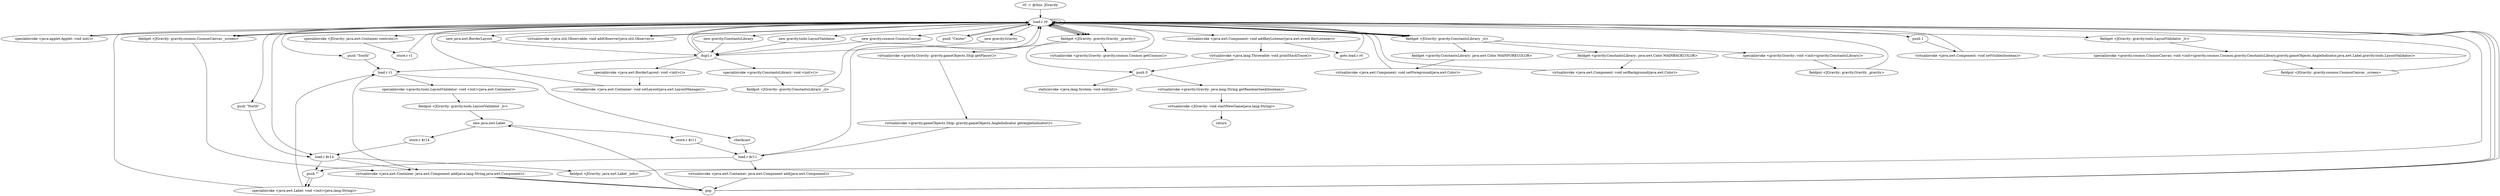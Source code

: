 digraph "" {
    "r0 := @this: JGravity"
    "load.r r0"
    "r0 := @this: JGravity"->"load.r r0";
    "specialinvoke <java.applet.Applet: void init()>"
    "load.r r0"->"specialinvoke <java.applet.Applet: void init()>";
    "specialinvoke <java.applet.Applet: void init()>"->"load.r r0";
    "new java.awt.BorderLayout"
    "load.r r0"->"new java.awt.BorderLayout";
    "dup1.r"
    "new java.awt.BorderLayout"->"dup1.r";
    "specialinvoke <java.awt.BorderLayout: void <init>()>"
    "dup1.r"->"specialinvoke <java.awt.BorderLayout: void <init>()>";
    "virtualinvoke <java.awt.Container: void setLayout(java.awt.LayoutManager)>"
    "specialinvoke <java.awt.BorderLayout: void <init>()>"->"virtualinvoke <java.awt.Container: void setLayout(java.awt.LayoutManager)>";
    "virtualinvoke <java.awt.Container: void setLayout(java.awt.LayoutManager)>"->"load.r r0";
    "new gravity.ConstantsLibrary"
    "load.r r0"->"new gravity.ConstantsLibrary";
    "new gravity.ConstantsLibrary"->"dup1.r";
    "specialinvoke <gravity.ConstantsLibrary: void <init>()>"
    "dup1.r"->"specialinvoke <gravity.ConstantsLibrary: void <init>()>";
    "fieldput <JGravity: gravity.ConstantsLibrary _cl>"
    "specialinvoke <gravity.ConstantsLibrary: void <init>()>"->"fieldput <JGravity: gravity.ConstantsLibrary _cl>";
    "fieldput <JGravity: gravity.ConstantsLibrary _cl>"->"load.r r0";
    "load.r r0"->"load.r r0";
    "fieldget <JGravity: gravity.ConstantsLibrary _cl>"
    "load.r r0"->"fieldget <JGravity: gravity.ConstantsLibrary _cl>";
    "fieldget <gravity.ConstantsLibrary: java.awt.Color MAINFORECOLOR>"
    "fieldget <JGravity: gravity.ConstantsLibrary _cl>"->"fieldget <gravity.ConstantsLibrary: java.awt.Color MAINFORECOLOR>";
    "virtualinvoke <java.awt.Component: void setForeground(java.awt.Color)>"
    "fieldget <gravity.ConstantsLibrary: java.awt.Color MAINFORECOLOR>"->"virtualinvoke <java.awt.Component: void setForeground(java.awt.Color)>";
    "virtualinvoke <java.awt.Component: void setForeground(java.awt.Color)>"->"load.r r0";
    "load.r r0"->"load.r r0";
    "load.r r0"->"fieldget <JGravity: gravity.ConstantsLibrary _cl>";
    "fieldget <gravity.ConstantsLibrary: java.awt.Color MAINBACKCOLOR>"
    "fieldget <JGravity: gravity.ConstantsLibrary _cl>"->"fieldget <gravity.ConstantsLibrary: java.awt.Color MAINBACKCOLOR>";
    "virtualinvoke <java.awt.Component: void setBackground(java.awt.Color)>"
    "fieldget <gravity.ConstantsLibrary: java.awt.Color MAINBACKCOLOR>"->"virtualinvoke <java.awt.Component: void setBackground(java.awt.Color)>";
    "virtualinvoke <java.awt.Component: void setBackground(java.awt.Color)>"->"load.r r0";
    "specialinvoke <JGravity: java.awt.Container controls()>"
    "load.r r0"->"specialinvoke <JGravity: java.awt.Container controls()>";
    "store.r r1"
    "specialinvoke <JGravity: java.awt.Container controls()>"->"store.r r1";
    "store.r r1"->"load.r r0";
    "new gravity.tools.LayoutValidator"
    "load.r r0"->"new gravity.tools.LayoutValidator";
    "new gravity.tools.LayoutValidator"->"dup1.r";
    "load.r r1"
    "dup1.r"->"load.r r1";
    "specialinvoke <gravity.tools.LayoutValidator: void <init>(java.awt.Container)>"
    "load.r r1"->"specialinvoke <gravity.tools.LayoutValidator: void <init>(java.awt.Container)>";
    "fieldput <JGravity: gravity.tools.LayoutValidator _lv>"
    "specialinvoke <gravity.tools.LayoutValidator: void <init>(java.awt.Container)>"->"fieldput <JGravity: gravity.tools.LayoutValidator _lv>";
    "new java.awt.Label"
    "fieldput <JGravity: gravity.tools.LayoutValidator _lv>"->"new java.awt.Label";
    "store.r $r11"
    "new java.awt.Label"->"store.r $r11";
    "load.r $r11"
    "store.r $r11"->"load.r $r11";
    "push \"\""
    "load.r $r11"->"push \"\"";
    "specialinvoke <java.awt.Label: void <init>(java.lang.String)>"
    "push \"\""->"specialinvoke <java.awt.Label: void <init>(java.lang.String)>";
    "specialinvoke <java.awt.Label: void <init>(java.lang.String)>"->"load.r r1";
    "checkcast"
    "load.r r1"->"checkcast";
    "checkcast"->"load.r $r11";
    "virtualinvoke <java.awt.Container: java.awt.Component add(java.awt.Component)>"
    "load.r $r11"->"virtualinvoke <java.awt.Container: java.awt.Component add(java.awt.Component)>";
    "pop"
    "virtualinvoke <java.awt.Container: java.awt.Component add(java.awt.Component)>"->"pop";
    "pop"->"new java.awt.Label";
    "store.r $r14"
    "new java.awt.Label"->"store.r $r14";
    "load.r $r14"
    "store.r $r14"->"load.r $r14";
    "load.r $r14"->"push \"\"";
    "push \"\""->"specialinvoke <java.awt.Label: void <init>(java.lang.String)>";
    "specialinvoke <java.awt.Label: void <init>(java.lang.String)>"->"load.r r0";
    "load.r r0"->"load.r $r14";
    "fieldput <JGravity: java.awt.Label _info>"
    "load.r $r14"->"fieldput <JGravity: java.awt.Label _info>";
    "fieldput <JGravity: java.awt.Label _info>"->"load.r r0";
    "push \"North\""
    "load.r r0"->"push \"North\"";
    "push \"North\""->"load.r $r14";
    "virtualinvoke <java.awt.Container: java.awt.Component add(java.lang.String,java.awt.Component)>"
    "load.r $r14"->"virtualinvoke <java.awt.Container: java.awt.Component add(java.lang.String,java.awt.Component)>";
    "virtualinvoke <java.awt.Container: java.awt.Component add(java.lang.String,java.awt.Component)>"->"pop";
    "pop"->"load.r r0";
    "new gravity.Gravity"
    "load.r r0"->"new gravity.Gravity";
    "new gravity.Gravity"->"dup1.r";
    "dup1.r"->"load.r r0";
    "load.r r0"->"fieldget <JGravity: gravity.ConstantsLibrary _cl>";
    "specialinvoke <gravity.Gravity: void <init>(gravity.ConstantsLibrary)>"
    "fieldget <JGravity: gravity.ConstantsLibrary _cl>"->"specialinvoke <gravity.Gravity: void <init>(gravity.ConstantsLibrary)>";
    "fieldput <JGravity: gravity.Gravity _gravity>"
    "specialinvoke <gravity.Gravity: void <init>(gravity.ConstantsLibrary)>"->"fieldput <JGravity: gravity.Gravity _gravity>";
    "fieldput <JGravity: gravity.Gravity _gravity>"->"load.r r0";
    "fieldget <JGravity: gravity.Gravity _gravity>"
    "load.r r0"->"fieldget <JGravity: gravity.Gravity _gravity>";
    "fieldget <JGravity: gravity.Gravity _gravity>"->"load.r r0";
    "virtualinvoke <java.util.Observable: void addObserver(java.util.Observer)>"
    "load.r r0"->"virtualinvoke <java.util.Observable: void addObserver(java.util.Observer)>";
    "virtualinvoke <java.util.Observable: void addObserver(java.util.Observer)>"->"load.r r0";
    "new gravity.cosmos.CosmosCanvas"
    "load.r r0"->"new gravity.cosmos.CosmosCanvas";
    "new gravity.cosmos.CosmosCanvas"->"dup1.r";
    "dup1.r"->"load.r r0";
    "load.r r0"->"fieldget <JGravity: gravity.Gravity _gravity>";
    "virtualinvoke <gravity.Gravity: gravity.cosmos.Cosmos getCosmos()>"
    "fieldget <JGravity: gravity.Gravity _gravity>"->"virtualinvoke <gravity.Gravity: gravity.cosmos.Cosmos getCosmos()>";
    "virtualinvoke <gravity.Gravity: gravity.cosmos.Cosmos getCosmos()>"->"load.r r0";
    "load.r r0"->"fieldget <JGravity: gravity.ConstantsLibrary _cl>";
    "fieldget <JGravity: gravity.ConstantsLibrary _cl>"->"load.r r0";
    "load.r r0"->"fieldget <JGravity: gravity.Gravity _gravity>";
    "virtualinvoke <gravity.Gravity: gravity.gameObjects.Ship getPlayer()>"
    "fieldget <JGravity: gravity.Gravity _gravity>"->"virtualinvoke <gravity.Gravity: gravity.gameObjects.Ship getPlayer()>";
    "virtualinvoke <gravity.gameObjects.Ship: gravity.gameObjects.AngleIndicator getAngleIndicator()>"
    "virtualinvoke <gravity.Gravity: gravity.gameObjects.Ship getPlayer()>"->"virtualinvoke <gravity.gameObjects.Ship: gravity.gameObjects.AngleIndicator getAngleIndicator()>";
    "virtualinvoke <gravity.gameObjects.Ship: gravity.gameObjects.AngleIndicator getAngleIndicator()>"->"load.r $r11";
    "load.r $r11"->"load.r r0";
    "fieldget <JGravity: gravity.tools.LayoutValidator _lv>"
    "load.r r0"->"fieldget <JGravity: gravity.tools.LayoutValidator _lv>";
    "specialinvoke <gravity.cosmos.CosmosCanvas: void <init>(gravity.cosmos.Cosmos,gravity.ConstantsLibrary,gravity.gameObjects.AngleIndicator,java.awt.Label,gravity.tools.LayoutValidator)>"
    "fieldget <JGravity: gravity.tools.LayoutValidator _lv>"->"specialinvoke <gravity.cosmos.CosmosCanvas: void <init>(gravity.cosmos.Cosmos,gravity.ConstantsLibrary,gravity.gameObjects.AngleIndicator,java.awt.Label,gravity.tools.LayoutValidator)>";
    "fieldput <JGravity: gravity.cosmos.CosmosCanvas _screen>"
    "specialinvoke <gravity.cosmos.CosmosCanvas: void <init>(gravity.cosmos.Cosmos,gravity.ConstantsLibrary,gravity.gameObjects.AngleIndicator,java.awt.Label,gravity.tools.LayoutValidator)>"->"fieldput <JGravity: gravity.cosmos.CosmosCanvas _screen>";
    "fieldput <JGravity: gravity.cosmos.CosmosCanvas _screen>"->"load.r r0";
    "fieldget <JGravity: gravity.cosmos.CosmosCanvas _screen>"
    "load.r r0"->"fieldget <JGravity: gravity.cosmos.CosmosCanvas _screen>";
    "fieldget <JGravity: gravity.cosmos.CosmosCanvas _screen>"->"load.r r0";
    "virtualinvoke <java.awt.Component: void addKeyListener(java.awt.event.KeyListener)>"
    "load.r r0"->"virtualinvoke <java.awt.Component: void addKeyListener(java.awt.event.KeyListener)>";
    "goto load.r r0"
    "virtualinvoke <java.awt.Component: void addKeyListener(java.awt.event.KeyListener)>"->"goto load.r r0";
    "goto load.r r0"->"load.r r0";
    "push \"Center\""
    "load.r r0"->"push \"Center\"";
    "push \"Center\""->"load.r r0";
    "load.r r0"->"fieldget <JGravity: gravity.cosmos.CosmosCanvas _screen>";
    "fieldget <JGravity: gravity.cosmos.CosmosCanvas _screen>"->"virtualinvoke <java.awt.Container: java.awt.Component add(java.lang.String,java.awt.Component)>";
    "virtualinvoke <java.awt.Container: java.awt.Component add(java.lang.String,java.awt.Component)>"->"pop";
    "pop"->"load.r r0";
    "push \"South\""
    "load.r r0"->"push \"South\"";
    "push \"South\""->"load.r r1";
    "load.r r1"->"virtualinvoke <java.awt.Container: java.awt.Component add(java.lang.String,java.awt.Component)>";
    "virtualinvoke <java.awt.Container: java.awt.Component add(java.lang.String,java.awt.Component)>"->"pop";
    "pop"->"load.r r0";
    "push 1"
    "load.r r0"->"push 1";
    "virtualinvoke <java.awt.Component: void setVisible(boolean)>"
    "push 1"->"virtualinvoke <java.awt.Component: void setVisible(boolean)>";
    "virtualinvoke <java.awt.Component: void setVisible(boolean)>"->"load.r r0";
    "load.r r0"->"load.r r0";
    "load.r r0"->"fieldget <JGravity: gravity.Gravity _gravity>";
    "push 0"
    "fieldget <JGravity: gravity.Gravity _gravity>"->"push 0";
    "virtualinvoke <gravity.Gravity: java.lang.String getRandomSeed(boolean)>"
    "push 0"->"virtualinvoke <gravity.Gravity: java.lang.String getRandomSeed(boolean)>";
    "virtualinvoke <JGravity: void startNewGame(java.lang.String)>"
    "virtualinvoke <gravity.Gravity: java.lang.String getRandomSeed(boolean)>"->"virtualinvoke <JGravity: void startNewGame(java.lang.String)>";
    "return"
    "virtualinvoke <JGravity: void startNewGame(java.lang.String)>"->"return";
    "virtualinvoke <java.lang.Throwable: void printStackTrace()>"
    "virtualinvoke <java.awt.Component: void addKeyListener(java.awt.event.KeyListener)>"->"virtualinvoke <java.lang.Throwable: void printStackTrace()>";
    "virtualinvoke <java.lang.Throwable: void printStackTrace()>"->"push 0";
    "staticinvoke <java.lang.System: void exit(int)>"
    "push 0"->"staticinvoke <java.lang.System: void exit(int)>";
}
